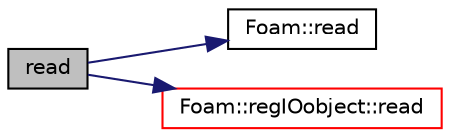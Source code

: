 digraph "read"
{
  bgcolor="transparent";
  edge [fontname="Helvetica",fontsize="10",labelfontname="Helvetica",labelfontsize="10"];
  node [fontname="Helvetica",fontsize="10",shape=record];
  rankdir="LR";
  Node1 [label="read",height=0.2,width=0.4,color="black", fillcolor="grey75", style="filled", fontcolor="black"];
  Node1 -> Node2 [color="midnightblue",fontsize="10",style="solid",fontname="Helvetica"];
  Node2 [label="Foam::read",height=0.2,width=0.4,color="black",URL="$a10974.html#a18efc6d016047ec7c6d5150d913d8c34"];
  Node1 -> Node3 [color="midnightblue",fontsize="10",style="solid",fontname="Helvetica"];
  Node3 [label="Foam::regIOobject::read",height=0.2,width=0.4,color="red",URL="$a02193.html#af816873151ddb0126e98bb2f914d8ed5",tooltip="Read object. "];
}
